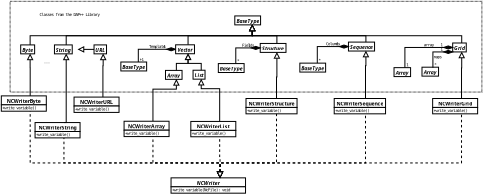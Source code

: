 <?xml version="1.0"?>
<diagram xmlns:dia="http://www.lysator.liu.se/~alla/dia/">
  <diagramdata>
    <attribute name="background">
      <color val="#ffffff"/>
    </attribute>
    <attribute name="paper">
      <composite type="paper">
        <attribute name="name">
          <string>#A4#</string>
        </attribute>
        <attribute name="tmargin">
          <real val="2.82"/>
        </attribute>
        <attribute name="bmargin">
          <real val="2.82"/>
        </attribute>
        <attribute name="lmargin">
          <real val="2.82"/>
        </attribute>
        <attribute name="rmargin">
          <real val="2.82"/>
        </attribute>
        <attribute name="is_portrait">
          <boolean val="false"/>
        </attribute>
        <attribute name="scaling">
          <real val="0.314"/>
        </attribute>
        <attribute name="fitto">
          <boolean val="true"/>
        </attribute>
        <attribute name="fitwidth">
          <int val="1"/>
        </attribute>
        <attribute name="fitheight">
          <int val="1"/>
        </attribute>
      </composite>
    </attribute>
    <attribute name="grid">
      <composite type="grid">
        <attribute name="width_x">
          <real val="1"/>
        </attribute>
        <attribute name="width_y">
          <real val="1"/>
        </attribute>
        <attribute name="visible_x">
          <int val="1"/>
        </attribute>
        <attribute name="visible_y">
          <int val="1"/>
        </attribute>
      </composite>
    </attribute>
    <attribute name="guides">
      <composite type="guides">
        <attribute name="hguides"/>
        <attribute name="vguides"/>
      </composite>
    </attribute>
  </diagramdata>
  <layer name="Background" visible="true">
    <object type="UML - Class" version="0" id="O0">
      <attribute name="obj_pos">
        <point val="15.3,4.6"/>
      </attribute>
      <attribute name="obj_bb">
        <rectangle val="15.25,4.55;20.816,6.05"/>
      </attribute>
      <attribute name="elem_corner">
        <point val="15.3,4.6"/>
      </attribute>
      <attribute name="elem_width">
        <real val="5.466"/>
      </attribute>
      <attribute name="elem_height">
        <real val="1.4"/>
      </attribute>
      <attribute name="name">
        <string>#BaseType#</string>
      </attribute>
      <attribute name="stereotype">
        <string/>
      </attribute>
      <attribute name="abstract">
        <boolean val="true"/>
      </attribute>
      <attribute name="suppress_attributes">
        <boolean val="false"/>
      </attribute>
      <attribute name="suppress_operations">
        <boolean val="false"/>
      </attribute>
      <attribute name="visible_attributes">
        <boolean val="false"/>
      </attribute>
      <attribute name="visible_operations">
        <boolean val="false"/>
      </attribute>
      <attribute name="attributes"/>
      <attribute name="operations"/>
      <attribute name="template">
        <boolean val="false"/>
      </attribute>
      <attribute name="templates"/>
    </object>
    <object type="UML - Class" version="0" id="O1">
      <attribute name="obj_pos">
        <point val="-18.231,9.139"/>
      </attribute>
      <attribute name="obj_bb">
        <rectangle val="-18.281,9.089;-15.229,10.589"/>
      </attribute>
      <attribute name="elem_corner">
        <point val="-18.231,9.139"/>
      </attribute>
      <attribute name="elem_width">
        <real val="2.951"/>
      </attribute>
      <attribute name="elem_height">
        <real val="1.4"/>
      </attribute>
      <attribute name="name">
        <string>#Byte#</string>
      </attribute>
      <attribute name="stereotype">
        <string/>
      </attribute>
      <attribute name="abstract">
        <boolean val="true"/>
      </attribute>
      <attribute name="suppress_attributes">
        <boolean val="false"/>
      </attribute>
      <attribute name="suppress_operations">
        <boolean val="false"/>
      </attribute>
      <attribute name="visible_attributes">
        <boolean val="false"/>
      </attribute>
      <attribute name="visible_operations">
        <boolean val="false"/>
      </attribute>
      <attribute name="attributes"/>
      <attribute name="operations"/>
      <attribute name="template">
        <boolean val="false"/>
      </attribute>
      <attribute name="templates"/>
    </object>
    <object type="UML - Class" version="0" id="O2">
      <attribute name="obj_pos">
        <point val="-12.944,9.139"/>
      </attribute>
      <attribute name="obj_bb">
        <rectangle val="-12.994,9.089;-9.216,10.589"/>
      </attribute>
      <attribute name="elem_corner">
        <point val="-12.944,9.139"/>
      </attribute>
      <attribute name="elem_width">
        <real val="3.679"/>
      </attribute>
      <attribute name="elem_height">
        <real val="1.4"/>
      </attribute>
      <attribute name="name">
        <string>#String#</string>
      </attribute>
      <attribute name="stereotype">
        <string/>
      </attribute>
      <attribute name="abstract">
        <boolean val="true"/>
      </attribute>
      <attribute name="suppress_attributes">
        <boolean val="false"/>
      </attribute>
      <attribute name="suppress_operations">
        <boolean val="false"/>
      </attribute>
      <attribute name="visible_attributes">
        <boolean val="false"/>
      </attribute>
      <attribute name="visible_operations">
        <boolean val="false"/>
      </attribute>
      <attribute name="attributes"/>
      <attribute name="operations"/>
      <attribute name="template">
        <boolean val="false"/>
      </attribute>
      <attribute name="templates"/>
    </object>
    <object type="UML - Class" version="0" id="O3">
      <attribute name="obj_pos">
        <point val="4.446,13.132"/>
      </attribute>
      <attribute name="obj_bb">
        <rectangle val="4.396,13.082;7.902,14.582"/>
      </attribute>
      <attribute name="elem_corner">
        <point val="4.446,13.132"/>
      </attribute>
      <attribute name="elem_width">
        <real val="3.406"/>
      </attribute>
      <attribute name="elem_height">
        <real val="1.4"/>
      </attribute>
      <attribute name="name">
        <string>#Array#</string>
      </attribute>
      <attribute name="stereotype">
        <string/>
      </attribute>
      <attribute name="abstract">
        <boolean val="true"/>
      </attribute>
      <attribute name="suppress_attributes">
        <boolean val="false"/>
      </attribute>
      <attribute name="suppress_operations">
        <boolean val="false"/>
      </attribute>
      <attribute name="visible_attributes">
        <boolean val="false"/>
      </attribute>
      <attribute name="visible_operations">
        <boolean val="false"/>
      </attribute>
      <attribute name="attributes"/>
      <attribute name="operations"/>
      <attribute name="template">
        <boolean val="false"/>
      </attribute>
      <attribute name="templates"/>
    </object>
    <object type="UML - Class" version="0" id="O4">
      <attribute name="obj_pos">
        <point val="-2.544,11.817"/>
      </attribute>
      <attribute name="obj_bb">
        <rectangle val="-2.594,11.767;2.972,13.267"/>
      </attribute>
      <attribute name="elem_corner">
        <point val="-2.544,11.817"/>
      </attribute>
      <attribute name="elem_width">
        <real val="5.466"/>
      </attribute>
      <attribute name="elem_height">
        <real val="1.4"/>
      </attribute>
      <attribute name="name">
        <string>#BaseType#</string>
      </attribute>
      <attribute name="stereotype">
        <string/>
      </attribute>
      <attribute name="abstract">
        <boolean val="true"/>
      </attribute>
      <attribute name="suppress_attributes">
        <boolean val="false"/>
      </attribute>
      <attribute name="suppress_operations">
        <boolean val="false"/>
      </attribute>
      <attribute name="visible_attributes">
        <boolean val="false"/>
      </attribute>
      <attribute name="visible_operations">
        <boolean val="false"/>
      </attribute>
      <attribute name="attributes"/>
      <attribute name="operations"/>
      <attribute name="template">
        <boolean val="false"/>
      </attribute>
      <attribute name="templates"/>
    </object>
    <object type="UML - Association" version="0" id="O5">
      <attribute name="obj_pos">
        <point val="6.035,9.822"/>
      </attribute>
      <attribute name="obj_bb">
        <rectangle val="-1.261,8.372;7.485,13.267"/>
      </attribute>
      <attribute name="orth_points">
        <point val="6.035,9.822"/>
        <point val="0.189,9.822"/>
        <point val="0.189,11.817"/>
      </attribute>
      <attribute name="orth_orient">
        <enum val="0"/>
        <enum val="1"/>
      </attribute>
      <attribute name="name">
        <string>#Template#</string>
      </attribute>
      <attribute name="direction">
        <enum val="0"/>
      </attribute>
      <attribute name="ends">
        <composite>
          <attribute name="role">
            <string/>
          </attribute>
          <attribute name="multiplicity">
            <string>#1#</string>
          </attribute>
          <attribute name="arrow">
            <boolean val="false"/>
          </attribute>
          <attribute name="aggregate">
            <enum val="2"/>
          </attribute>
        </composite>
        <composite>
          <attribute name="role">
            <string>#1#</string>
          </attribute>
          <attribute name="multiplicity">
            <string/>
          </attribute>
          <attribute name="arrow">
            <boolean val="false"/>
          </attribute>
          <attribute name="aggregate">
            <enum val="0"/>
          </attribute>
        </composite>
      </attribute>
      <connections>
        <connection handle="0" to="O25" connection="3"/>
        <connection handle="1" to="O4" connection="1"/>
      </connections>
    </object>
    <object type="UML - Class" version="0" id="O6">
      <attribute name="obj_pos">
        <point val="19.282,8.91"/>
      </attribute>
      <attribute name="obj_bb">
        <rectangle val="19.232,8.86;24.555,10.36"/>
      </attribute>
      <attribute name="elem_corner">
        <point val="19.282,8.91"/>
      </attribute>
      <attribute name="elem_width">
        <real val="5.224"/>
      </attribute>
      <attribute name="elem_height">
        <real val="1.4"/>
      </attribute>
      <attribute name="name">
        <string>#Structure#</string>
      </attribute>
      <attribute name="stereotype">
        <string/>
      </attribute>
      <attribute name="abstract">
        <boolean val="true"/>
      </attribute>
      <attribute name="suppress_attributes">
        <boolean val="false"/>
      </attribute>
      <attribute name="suppress_operations">
        <boolean val="false"/>
      </attribute>
      <attribute name="visible_attributes">
        <boolean val="false"/>
      </attribute>
      <attribute name="visible_operations">
        <boolean val="false"/>
      </attribute>
      <attribute name="attributes"/>
      <attribute name="operations"/>
      <attribute name="template">
        <boolean val="false"/>
      </attribute>
      <attribute name="templates"/>
    </object>
    <object type="UML - Class" version="0" id="O7">
      <attribute name="obj_pos">
        <point val="33.1,8.698"/>
      </attribute>
      <attribute name="obj_bb">
        <rectangle val="33.05,8.648;38.616,10.148"/>
      </attribute>
      <attribute name="elem_corner">
        <point val="33.1,8.698"/>
      </attribute>
      <attribute name="elem_width">
        <real val="5.466"/>
      </attribute>
      <attribute name="elem_height">
        <real val="1.4"/>
      </attribute>
      <attribute name="name">
        <string>#Sequence#</string>
      </attribute>
      <attribute name="stereotype">
        <string/>
      </attribute>
      <attribute name="abstract">
        <boolean val="true"/>
      </attribute>
      <attribute name="suppress_attributes">
        <boolean val="false"/>
      </attribute>
      <attribute name="suppress_operations">
        <boolean val="false"/>
      </attribute>
      <attribute name="visible_attributes">
        <boolean val="false"/>
      </attribute>
      <attribute name="visible_operations">
        <boolean val="false"/>
      </attribute>
      <attribute name="attributes"/>
      <attribute name="operations"/>
      <attribute name="template">
        <boolean val="false"/>
      </attribute>
      <attribute name="templates"/>
    </object>
    <object type="UML - Class" version="0" id="O8">
      <attribute name="obj_pos">
        <point val="49.423,8.839"/>
      </attribute>
      <attribute name="obj_bb">
        <rectangle val="49.373,8.789;52.303,10.289"/>
      </attribute>
      <attribute name="elem_corner">
        <point val="49.423,8.839"/>
      </attribute>
      <attribute name="elem_width">
        <real val="2.83"/>
      </attribute>
      <attribute name="elem_height">
        <real val="1.4"/>
      </attribute>
      <attribute name="name">
        <string>#Grid#</string>
      </attribute>
      <attribute name="stereotype">
        <string/>
      </attribute>
      <attribute name="abstract">
        <boolean val="true"/>
      </attribute>
      <attribute name="suppress_attributes">
        <boolean val="false"/>
      </attribute>
      <attribute name="suppress_operations">
        <boolean val="false"/>
      </attribute>
      <attribute name="visible_attributes">
        <boolean val="false"/>
      </attribute>
      <attribute name="visible_operations">
        <boolean val="false"/>
      </attribute>
      <attribute name="attributes"/>
      <attribute name="operations"/>
      <attribute name="template">
        <boolean val="false"/>
      </attribute>
      <attribute name="templates"/>
    </object>
    <object type="UML - Class" version="0" id="O9">
      <attribute name="obj_pos">
        <point val="12.721,12.062"/>
      </attribute>
      <attribute name="obj_bb">
        <rectangle val="12.671,12.012;18.237,13.512"/>
      </attribute>
      <attribute name="elem_corner">
        <point val="12.721,12.062"/>
      </attribute>
      <attribute name="elem_width">
        <real val="5.466"/>
      </attribute>
      <attribute name="elem_height">
        <real val="1.4"/>
      </attribute>
      <attribute name="name">
        <string>#BaseType#</string>
      </attribute>
      <attribute name="stereotype">
        <string/>
      </attribute>
      <attribute name="abstract">
        <boolean val="true"/>
      </attribute>
      <attribute name="suppress_attributes">
        <boolean val="false"/>
      </attribute>
      <attribute name="suppress_operations">
        <boolean val="false"/>
      </attribute>
      <attribute name="visible_attributes">
        <boolean val="false"/>
      </attribute>
      <attribute name="visible_operations">
        <boolean val="false"/>
      </attribute>
      <attribute name="attributes"/>
      <attribute name="operations"/>
      <attribute name="template">
        <boolean val="false"/>
      </attribute>
      <attribute name="templates"/>
    </object>
    <object type="UML - Class" version="0" id="O10">
      <attribute name="obj_pos">
        <point val="25.487,11.992"/>
      </attribute>
      <attribute name="obj_bb">
        <rectangle val="25.437,11.942;31.003,13.442"/>
      </attribute>
      <attribute name="elem_corner">
        <point val="25.487,11.992"/>
      </attribute>
      <attribute name="elem_width">
        <real val="5.466"/>
      </attribute>
      <attribute name="elem_height">
        <real val="1.4"/>
      </attribute>
      <attribute name="name">
        <string>#BaseType#</string>
      </attribute>
      <attribute name="stereotype">
        <string/>
      </attribute>
      <attribute name="abstract">
        <boolean val="true"/>
      </attribute>
      <attribute name="suppress_attributes">
        <boolean val="false"/>
      </attribute>
      <attribute name="suppress_operations">
        <boolean val="false"/>
      </attribute>
      <attribute name="visible_attributes">
        <boolean val="false"/>
      </attribute>
      <attribute name="visible_operations">
        <boolean val="false"/>
      </attribute>
      <attribute name="attributes"/>
      <attribute name="operations"/>
      <attribute name="template">
        <boolean val="false"/>
      </attribute>
      <attribute name="templates"/>
    </object>
    <object type="UML - Class" version="0" id="O11">
      <attribute name="obj_pos">
        <point val="40.237,12.699"/>
      </attribute>
      <attribute name="obj_bb">
        <rectangle val="40.187,12.649;43.693,14.149"/>
      </attribute>
      <attribute name="elem_corner">
        <point val="40.237,12.699"/>
      </attribute>
      <attribute name="elem_width">
        <real val="3.406"/>
      </attribute>
      <attribute name="elem_height">
        <real val="1.4"/>
      </attribute>
      <attribute name="name">
        <string>#Array#</string>
      </attribute>
      <attribute name="stereotype">
        <string/>
      </attribute>
      <attribute name="abstract">
        <boolean val="true"/>
      </attribute>
      <attribute name="suppress_attributes">
        <boolean val="false"/>
      </attribute>
      <attribute name="suppress_operations">
        <boolean val="false"/>
      </attribute>
      <attribute name="visible_attributes">
        <boolean val="false"/>
      </attribute>
      <attribute name="visible_operations">
        <boolean val="false"/>
      </attribute>
      <attribute name="attributes"/>
      <attribute name="operations"/>
      <attribute name="template">
        <boolean val="false"/>
      </attribute>
      <attribute name="templates"/>
    </object>
    <object type="UML - Association" version="0" id="O12">
      <attribute name="obj_pos">
        <point val="19.282,9.61"/>
      </attribute>
      <attribute name="obj_bb">
        <rectangle val="14.004,8.16;20.732,13.512"/>
      </attribute>
      <attribute name="orth_points">
        <point val="19.282,9.61"/>
        <point val="15.454,9.61"/>
        <point val="15.454,12.062"/>
      </attribute>
      <attribute name="orth_orient">
        <enum val="0"/>
        <enum val="1"/>
      </attribute>
      <attribute name="name">
        <string>#Fields#</string>
      </attribute>
      <attribute name="direction">
        <enum val="0"/>
      </attribute>
      <attribute name="ends">
        <composite>
          <attribute name="role">
            <string/>
          </attribute>
          <attribute name="multiplicity">
            <string>#1#</string>
          </attribute>
          <attribute name="arrow">
            <boolean val="false"/>
          </attribute>
          <attribute name="aggregate">
            <enum val="2"/>
          </attribute>
        </composite>
        <composite>
          <attribute name="role">
            <string/>
          </attribute>
          <attribute name="multiplicity">
            <string>#*#</string>
          </attribute>
          <attribute name="arrow">
            <boolean val="false"/>
          </attribute>
          <attribute name="aggregate">
            <enum val="0"/>
          </attribute>
        </composite>
      </attribute>
      <connections>
        <connection handle="0" to="O6" connection="3"/>
        <connection handle="1" to="O9" connection="1"/>
      </connections>
    </object>
    <object type="UML - Association" version="0" id="O13">
      <attribute name="obj_pos">
        <point val="33.1,9.398"/>
      </attribute>
      <attribute name="obj_bb">
        <rectangle val="26.77,7.948;34.55,13.442"/>
      </attribute>
      <attribute name="orth_points">
        <point val="33.1,9.398"/>
        <point val="28.22,9.398"/>
        <point val="28.22,11.992"/>
      </attribute>
      <attribute name="orth_orient">
        <enum val="0"/>
        <enum val="1"/>
      </attribute>
      <attribute name="name">
        <string>#Columns#</string>
      </attribute>
      <attribute name="direction">
        <enum val="0"/>
      </attribute>
      <attribute name="ends">
        <composite>
          <attribute name="role">
            <string/>
          </attribute>
          <attribute name="multiplicity">
            <string>#1#</string>
          </attribute>
          <attribute name="arrow">
            <boolean val="false"/>
          </attribute>
          <attribute name="aggregate">
            <enum val="2"/>
          </attribute>
        </composite>
        <composite>
          <attribute name="role">
            <string/>
          </attribute>
          <attribute name="multiplicity">
            <string>#*#</string>
          </attribute>
          <attribute name="arrow">
            <boolean val="false"/>
          </attribute>
          <attribute name="aggregate">
            <enum val="0"/>
          </attribute>
        </composite>
      </attribute>
      <connections>
        <connection handle="0" to="O7" connection="3"/>
        <connection handle="1" to="O10" connection="1"/>
      </connections>
    </object>
    <object type="UML - Association" version="0" id="O14">
      <attribute name="obj_pos">
        <point val="49.423,9.539"/>
      </attribute>
      <attribute name="obj_bb">
        <rectangle val="40.49,8.089;50.873,14.149"/>
      </attribute>
      <attribute name="orth_points">
        <point val="49.423,9.539"/>
        <point val="41.94,9.539"/>
        <point val="41.94,12.699"/>
      </attribute>
      <attribute name="orth_orient">
        <enum val="0"/>
        <enum val="1"/>
      </attribute>
      <attribute name="name">
        <string>#array#</string>
      </attribute>
      <attribute name="direction">
        <enum val="0"/>
      </attribute>
      <attribute name="ends">
        <composite>
          <attribute name="role">
            <string/>
          </attribute>
          <attribute name="multiplicity">
            <string>#1#</string>
          </attribute>
          <attribute name="arrow">
            <boolean val="false"/>
          </attribute>
          <attribute name="aggregate">
            <enum val="2"/>
          </attribute>
        </composite>
        <composite>
          <attribute name="role">
            <string/>
          </attribute>
          <attribute name="multiplicity">
            <string>#1#</string>
          </attribute>
          <attribute name="arrow">
            <boolean val="false"/>
          </attribute>
          <attribute name="aggregate">
            <enum val="0"/>
          </attribute>
        </composite>
      </attribute>
      <connections>
        <connection handle="0" to="O8" connection="3"/>
        <connection handle="1" to="O11" connection="1"/>
      </connections>
    </object>
    <object type="UML - Class" version="0" id="O15">
      <attribute name="obj_pos">
        <point val="44.617,12.628"/>
      </attribute>
      <attribute name="obj_bb">
        <rectangle val="44.566,12.578;48.072,14.078"/>
      </attribute>
      <attribute name="elem_corner">
        <point val="44.617,12.628"/>
      </attribute>
      <attribute name="elem_width">
        <real val="3.406"/>
      </attribute>
      <attribute name="elem_height">
        <real val="1.4"/>
      </attribute>
      <attribute name="name">
        <string>#Array#</string>
      </attribute>
      <attribute name="stereotype">
        <string/>
      </attribute>
      <attribute name="abstract">
        <boolean val="true"/>
      </attribute>
      <attribute name="suppress_attributes">
        <boolean val="false"/>
      </attribute>
      <attribute name="suppress_operations">
        <boolean val="false"/>
      </attribute>
      <attribute name="visible_attributes">
        <boolean val="false"/>
      </attribute>
      <attribute name="visible_operations">
        <boolean val="false"/>
      </attribute>
      <attribute name="attributes"/>
      <attribute name="operations"/>
      <attribute name="template">
        <boolean val="false"/>
      </attribute>
      <attribute name="templates"/>
    </object>
    <object type="UML - Association" version="0" id="O16">
      <attribute name="obj_pos">
        <point val="49.423,10.239"/>
      </attribute>
      <attribute name="obj_bb">
        <rectangle val="44.869,8.789;50.873,14.078"/>
      </attribute>
      <attribute name="orth_points">
        <point val="49.423,10.239"/>
        <point val="46.326,10.239"/>
        <point val="46.326,12.628"/>
        <point val="46.319,12.628"/>
      </attribute>
      <attribute name="orth_orient">
        <enum val="0"/>
        <enum val="1"/>
        <enum val="0"/>
      </attribute>
      <attribute name="name">
        <string>#maps#</string>
      </attribute>
      <attribute name="direction">
        <enum val="0"/>
      </attribute>
      <attribute name="ends">
        <composite>
          <attribute name="role">
            <string/>
          </attribute>
          <attribute name="multiplicity">
            <string>#1#</string>
          </attribute>
          <attribute name="arrow">
            <boolean val="false"/>
          </attribute>
          <attribute name="aggregate">
            <enum val="2"/>
          </attribute>
        </composite>
        <composite>
          <attribute name="role">
            <string/>
          </attribute>
          <attribute name="multiplicity">
            <string>#*#</string>
          </attribute>
          <attribute name="arrow">
            <boolean val="false"/>
          </attribute>
          <attribute name="aggregate">
            <enum val="0"/>
          </attribute>
        </composite>
      </attribute>
      <connections>
        <connection handle="0" to="O8" connection="5"/>
        <connection handle="1" to="O15" connection="1"/>
      </connections>
    </object>
    <object type="UML - Class" version="0" id="O17">
      <attribute name="obj_pos">
        <point val="-6.745,9.139"/>
      </attribute>
      <attribute name="obj_bb">
        <rectangle val="-6.795,9.089;-3.835,10.589"/>
      </attribute>
      <attribute name="elem_corner">
        <point val="-6.745,9.139"/>
      </attribute>
      <attribute name="elem_width">
        <real val="2.86"/>
      </attribute>
      <attribute name="elem_height">
        <real val="1.4"/>
      </attribute>
      <attribute name="name">
        <string>#URL#</string>
      </attribute>
      <attribute name="stereotype">
        <string/>
      </attribute>
      <attribute name="abstract">
        <boolean val="true"/>
      </attribute>
      <attribute name="suppress_attributes">
        <boolean val="false"/>
      </attribute>
      <attribute name="suppress_operations">
        <boolean val="false"/>
      </attribute>
      <attribute name="visible_attributes">
        <boolean val="false"/>
      </attribute>
      <attribute name="visible_operations">
        <boolean val="false"/>
      </attribute>
      <attribute name="attributes"/>
      <attribute name="operations"/>
      <attribute name="template">
        <boolean val="false"/>
      </attribute>
      <attribute name="templates"/>
    </object>
    <object type="UML - Generalization" version="0" id="O18">
      <attribute name="obj_pos">
        <point val="-9.266,9.839"/>
      </attribute>
      <attribute name="obj_bb">
        <rectangle val="-10.116,8.989;-5.895,10.689"/>
      </attribute>
      <attribute name="orth_points">
        <point val="-9.266,9.839"/>
        <point val="-6.745,9.839"/>
        <point val="-6.745,9.839"/>
      </attribute>
      <attribute name="orth_orient">
        <enum val="0"/>
        <enum val="1"/>
      </attribute>
      <attribute name="name">
        <string/>
      </attribute>
      <attribute name="stereotype">
        <string/>
      </attribute>
      <connections>
        <connection handle="0" to="O2" connection="4"/>
        <connection handle="1" to="O17" connection="3"/>
      </connections>
    </object>
    <object type="UML - Generalization" version="0" id="O19">
      <attribute name="obj_pos">
        <point val="18.033,6"/>
      </attribute>
      <attribute name="obj_bb">
        <rectangle val="-17.605,5.15;18.883,9.989"/>
      </attribute>
      <attribute name="orth_points">
        <point val="18.033,6"/>
        <point val="18.033,7.7"/>
        <point val="-16.755,7.7"/>
        <point val="-16.755,9.139"/>
      </attribute>
      <attribute name="orth_orient">
        <enum val="1"/>
        <enum val="0"/>
        <enum val="1"/>
      </attribute>
      <attribute name="name">
        <string/>
      </attribute>
      <attribute name="stereotype">
        <string/>
      </attribute>
      <connections>
        <connection handle="0" to="O0" connection="6"/>
        <connection handle="1" to="O1" connection="1"/>
      </connections>
    </object>
    <object type="UML - Generalization" version="0" id="O20">
      <attribute name="obj_pos">
        <point val="18.033,6"/>
      </attribute>
      <attribute name="obj_bb">
        <rectangle val="-11.955,5.15;18.883,9.989"/>
      </attribute>
      <attribute name="orth_points">
        <point val="18.033,6"/>
        <point val="18.033,7.7"/>
        <point val="-11.105,7.7"/>
        <point val="-11.105,9.139"/>
      </attribute>
      <attribute name="orth_orient">
        <enum val="1"/>
        <enum val="0"/>
        <enum val="1"/>
      </attribute>
      <attribute name="name">
        <string/>
      </attribute>
      <attribute name="stereotype">
        <string/>
      </attribute>
      <connections>
        <connection handle="0" to="O0" connection="6"/>
        <connection handle="1" to="O2" connection="1"/>
      </connections>
    </object>
    <object type="UML - Generalization" version="0" id="O21">
      <attribute name="obj_pos">
        <point val="18.033,6"/>
      </attribute>
      <attribute name="obj_bb">
        <rectangle val="7.13,5.15;18.883,9.972"/>
      </attribute>
      <attribute name="orth_points">
        <point val="18.033,6"/>
        <point val="18.033,7.7"/>
        <point val="7.98,7.7"/>
        <point val="7.98,9.122"/>
      </attribute>
      <attribute name="orth_orient">
        <enum val="1"/>
        <enum val="0"/>
        <enum val="1"/>
      </attribute>
      <attribute name="name">
        <string/>
      </attribute>
      <attribute name="stereotype">
        <string/>
      </attribute>
      <connections>
        <connection handle="0" to="O0" connection="6"/>
        <connection handle="1" to="O25" connection="1"/>
      </connections>
    </object>
    <object type="UML - Generalization" version="0" id="O22">
      <attribute name="obj_pos">
        <point val="18.033,6"/>
      </attribute>
      <attribute name="obj_bb">
        <rectangle val="17.183,5.15;22.743,9.76"/>
      </attribute>
      <attribute name="orth_points">
        <point val="18.033,6"/>
        <point val="18.033,7.7"/>
        <point val="21.893,7.7"/>
        <point val="21.893,8.91"/>
      </attribute>
      <attribute name="orth_orient">
        <enum val="1"/>
        <enum val="0"/>
        <enum val="1"/>
      </attribute>
      <attribute name="name">
        <string/>
      </attribute>
      <attribute name="stereotype">
        <string/>
      </attribute>
      <connections>
        <connection handle="0" to="O0" connection="6"/>
        <connection handle="1" to="O6" connection="1"/>
      </connections>
    </object>
    <object type="UML - Generalization" version="0" id="O23">
      <attribute name="obj_pos">
        <point val="18.033,6"/>
      </attribute>
      <attribute name="obj_bb">
        <rectangle val="17.183,5.15;36.683,9.548"/>
      </attribute>
      <attribute name="orth_points">
        <point val="18.033,6"/>
        <point val="18.033,7.7"/>
        <point val="35.833,7.7"/>
        <point val="35.833,8.698"/>
      </attribute>
      <attribute name="orth_orient">
        <enum val="1"/>
        <enum val="0"/>
        <enum val="1"/>
      </attribute>
      <attribute name="name">
        <string/>
      </attribute>
      <attribute name="stereotype">
        <string/>
      </attribute>
      <connections>
        <connection handle="0" to="O0" connection="6"/>
        <connection handle="1" to="O7" connection="1"/>
      </connections>
    </object>
    <object type="UML - Generalization" version="0" id="O24">
      <attribute name="obj_pos">
        <point val="18.033,6"/>
      </attribute>
      <attribute name="obj_bb">
        <rectangle val="17.183,5.15;51.688,9.689"/>
      </attribute>
      <attribute name="orth_points">
        <point val="18.033,6"/>
        <point val="18.033,7.7"/>
        <point val="50.838,7.7"/>
        <point val="50.838,8.839"/>
      </attribute>
      <attribute name="orth_orient">
        <enum val="1"/>
        <enum val="0"/>
        <enum val="1"/>
      </attribute>
      <attribute name="name">
        <string/>
      </attribute>
      <attribute name="stereotype">
        <string/>
      </attribute>
      <connections>
        <connection handle="0" to="O0" connection="6"/>
        <connection handle="1" to="O8" connection="1"/>
      </connections>
    </object>
    <object type="UML - Class" version="0" id="O25">
      <attribute name="obj_pos">
        <point val="6.035,9.122"/>
      </attribute>
      <attribute name="obj_bb">
        <rectangle val="5.985,9.072;9.976,10.572"/>
      </attribute>
      <attribute name="elem_corner">
        <point val="6.035,9.122"/>
      </attribute>
      <attribute name="elem_width">
        <real val="3.891"/>
      </attribute>
      <attribute name="elem_height">
        <real val="1.4"/>
      </attribute>
      <attribute name="name">
        <string>#Vector#</string>
      </attribute>
      <attribute name="stereotype">
        <string/>
      </attribute>
      <attribute name="abstract">
        <boolean val="true"/>
      </attribute>
      <attribute name="suppress_attributes">
        <boolean val="false"/>
      </attribute>
      <attribute name="suppress_operations">
        <boolean val="false"/>
      </attribute>
      <attribute name="visible_attributes">
        <boolean val="false"/>
      </attribute>
      <attribute name="visible_operations">
        <boolean val="false"/>
      </attribute>
      <attribute name="attributes"/>
      <attribute name="operations"/>
      <attribute name="template">
        <boolean val="false"/>
      </attribute>
      <attribute name="templates"/>
    </object>
    <object type="UML - Generalization" version="0" id="O26">
      <attribute name="obj_pos">
        <point val="7.98,10.522"/>
      </attribute>
      <attribute name="obj_bb">
        <rectangle val="5.299,9.672;8.83,13.982"/>
      </attribute>
      <attribute name="orth_points">
        <point val="7.98,10.522"/>
        <point val="7.98,12.034"/>
        <point val="6.149,12.034"/>
        <point val="6.149,13.132"/>
      </attribute>
      <attribute name="orth_orient">
        <enum val="1"/>
        <enum val="0"/>
        <enum val="1"/>
      </attribute>
      <attribute name="name">
        <string/>
      </attribute>
      <attribute name="stereotype">
        <string/>
      </attribute>
      <connections>
        <connection handle="0" to="O25" connection="6"/>
        <connection handle="1" to="O3" connection="1"/>
      </connections>
    </object>
    <object type="UML - Class" version="0" id="O27">
      <attribute name="obj_pos">
        <point val="-21.265,17.121"/>
      </attribute>
      <attribute name="obj_bb">
        <rectangle val="-21.316,17.071;-12.174,19.571"/>
      </attribute>
      <attribute name="elem_corner">
        <point val="-21.265,17.121"/>
      </attribute>
      <attribute name="elem_width">
        <real val="9.042"/>
      </attribute>
      <attribute name="elem_height">
        <real val="2.4"/>
      </attribute>
      <attribute name="name">
        <string>#NCWriterByte#</string>
      </attribute>
      <attribute name="stereotype">
        <string/>
      </attribute>
      <attribute name="abstract">
        <boolean val="false"/>
      </attribute>
      <attribute name="suppress_attributes">
        <boolean val="false"/>
      </attribute>
      <attribute name="suppress_operations">
        <boolean val="false"/>
      </attribute>
      <attribute name="visible_attributes">
        <boolean val="false"/>
      </attribute>
      <attribute name="visible_operations">
        <boolean val="true"/>
      </attribute>
      <attribute name="attributes"/>
      <attribute name="operations">
        <composite type="umloperation">
          <attribute name="name">
            <string>#write_variable#</string>
          </attribute>
          <attribute name="type">
            <string/>
          </attribute>
          <attribute name="visibility">
            <enum val="0"/>
          </attribute>
          <attribute name="abstract">
            <boolean val="false"/>
          </attribute>
          <attribute name="class_scope">
            <boolean val="false"/>
          </attribute>
          <attribute name="parameters"/>
        </composite>
      </attribute>
      <attribute name="template">
        <boolean val="false"/>
      </attribute>
      <attribute name="templates"/>
    </object>
    <object type="UML - Generalization" version="0" id="O28">
      <attribute name="obj_pos">
        <point val="-16.755,10.539"/>
      </attribute>
      <attribute name="obj_bb">
        <rectangle val="-17.605,9.689;-15.895,17.971"/>
      </attribute>
      <attribute name="orth_points">
        <point val="-16.755,10.539"/>
        <point val="-16.755,12.698"/>
        <point val="-16.745,12.698"/>
        <point val="-16.745,17.121"/>
      </attribute>
      <attribute name="orth_orient">
        <enum val="1"/>
        <enum val="0"/>
        <enum val="1"/>
      </attribute>
      <attribute name="name">
        <string/>
      </attribute>
      <attribute name="stereotype">
        <string/>
      </attribute>
      <connections>
        <connection handle="0" to="O1" connection="6"/>
        <connection handle="1" to="O27" connection="1"/>
      </connections>
    </object>
    <object type="UML - Class" version="0" id="O29">
      <attribute name="obj_pos">
        <point val="-15.979,21.299"/>
      </attribute>
      <attribute name="obj_bb">
        <rectangle val="-16.029,21.249;-6.887,23.749"/>
      </attribute>
      <attribute name="elem_corner">
        <point val="-15.979,21.299"/>
      </attribute>
      <attribute name="elem_width">
        <real val="9.042"/>
      </attribute>
      <attribute name="elem_height">
        <real val="2.4"/>
      </attribute>
      <attribute name="name">
        <string>#NCWriterString#</string>
      </attribute>
      <attribute name="stereotype">
        <string/>
      </attribute>
      <attribute name="abstract">
        <boolean val="false"/>
      </attribute>
      <attribute name="suppress_attributes">
        <boolean val="false"/>
      </attribute>
      <attribute name="suppress_operations">
        <boolean val="false"/>
      </attribute>
      <attribute name="visible_attributes">
        <boolean val="false"/>
      </attribute>
      <attribute name="visible_operations">
        <boolean val="true"/>
      </attribute>
      <attribute name="attributes"/>
      <attribute name="operations">
        <composite type="umloperation">
          <attribute name="name">
            <string>#write_variable#</string>
          </attribute>
          <attribute name="type">
            <string/>
          </attribute>
          <attribute name="visibility">
            <enum val="0"/>
          </attribute>
          <attribute name="abstract">
            <boolean val="false"/>
          </attribute>
          <attribute name="class_scope">
            <boolean val="false"/>
          </attribute>
          <attribute name="parameters"/>
        </composite>
      </attribute>
      <attribute name="template">
        <boolean val="false"/>
      </attribute>
      <attribute name="templates"/>
    </object>
    <object type="UML - Generalization" version="0" id="O30">
      <attribute name="obj_pos">
        <point val="-11.105,10.539"/>
      </attribute>
      <attribute name="obj_bb">
        <rectangle val="-12.308,9.689;-10.255,22.149"/>
      </attribute>
      <attribute name="orth_points">
        <point val="-11.105,10.539"/>
        <point val="-11.105,21.299"/>
        <point val="-11.458,21.299"/>
      </attribute>
      <attribute name="orth_orient">
        <enum val="1"/>
        <enum val="0"/>
      </attribute>
      <attribute name="name">
        <string/>
      </attribute>
      <attribute name="stereotype">
        <string/>
      </attribute>
      <connections>
        <connection handle="0" to="O2" connection="6"/>
        <connection handle="1" to="O29" connection="1"/>
      </connections>
    </object>
    <object type="UML - Class" version="0" id="O31">
      <attribute name="obj_pos">
        <point val="-9.875,17.31"/>
      </attribute>
      <attribute name="obj_bb">
        <rectangle val="-9.925,17.26;-0.784,19.76"/>
      </attribute>
      <attribute name="elem_corner">
        <point val="-9.875,17.31"/>
      </attribute>
      <attribute name="elem_width">
        <real val="9.042"/>
      </attribute>
      <attribute name="elem_height">
        <real val="2.4"/>
      </attribute>
      <attribute name="name">
        <string>#NCWriterURL#</string>
      </attribute>
      <attribute name="stereotype">
        <string/>
      </attribute>
      <attribute name="abstract">
        <boolean val="false"/>
      </attribute>
      <attribute name="suppress_attributes">
        <boolean val="false"/>
      </attribute>
      <attribute name="suppress_operations">
        <boolean val="false"/>
      </attribute>
      <attribute name="visible_attributes">
        <boolean val="false"/>
      </attribute>
      <attribute name="visible_operations">
        <boolean val="true"/>
      </attribute>
      <attribute name="attributes"/>
      <attribute name="operations">
        <composite type="umloperation">
          <attribute name="name">
            <string>#write_variable#</string>
          </attribute>
          <attribute name="type">
            <string/>
          </attribute>
          <attribute name="visibility">
            <enum val="0"/>
          </attribute>
          <attribute name="abstract">
            <boolean val="false"/>
          </attribute>
          <attribute name="class_scope">
            <boolean val="false"/>
          </attribute>
          <attribute name="parameters"/>
        </composite>
      </attribute>
      <attribute name="template">
        <boolean val="false"/>
      </attribute>
      <attribute name="templates"/>
    </object>
    <object type="UML - Generalization" version="0" id="O32">
      <attribute name="obj_pos">
        <point val="-5.315,10.539"/>
      </attribute>
      <attribute name="obj_bb">
        <rectangle val="-6.205,9.689;-4.465,18.16"/>
      </attribute>
      <attribute name="orth_points">
        <point val="-5.315,10.539"/>
        <point val="-5.315,12.399"/>
        <point val="-5.355,12.399"/>
        <point val="-5.355,17.31"/>
      </attribute>
      <attribute name="orth_orient">
        <enum val="1"/>
        <enum val="0"/>
        <enum val="1"/>
      </attribute>
      <attribute name="name">
        <string/>
      </attribute>
      <attribute name="stereotype">
        <string/>
      </attribute>
      <connections>
        <connection handle="0" to="O17" connection="6"/>
        <connection handle="1" to="O31" connection="1"/>
      </connections>
    </object>
    <object type="UML - Generalization" version="0" id="O33">
      <attribute name="obj_pos">
        <point val="6.149,14.532"/>
      </attribute>
      <attribute name="obj_bb">
        <rectangle val="1.631,13.682;6.999,21.944"/>
      </attribute>
      <attribute name="orth_points">
        <point val="6.149,14.532"/>
        <point val="6.149,16.066"/>
        <point val="2.481,16.066"/>
        <point val="2.481,21.094"/>
      </attribute>
      <attribute name="orth_orient">
        <enum val="1"/>
        <enum val="0"/>
        <enum val="1"/>
      </attribute>
      <attribute name="name">
        <string/>
      </attribute>
      <attribute name="stereotype">
        <string/>
      </attribute>
      <connections>
        <connection handle="0" to="O3" connection="6"/>
        <connection handle="1" to="O34" connection="1"/>
      </connections>
    </object>
    <object type="UML - Class" version="0" id="O34">
      <attribute name="obj_pos">
        <point val="-2.04,21.094"/>
      </attribute>
      <attribute name="obj_bb">
        <rectangle val="-2.09,21.044;7.051,23.544"/>
      </attribute>
      <attribute name="elem_corner">
        <point val="-2.04,21.094"/>
      </attribute>
      <attribute name="elem_width">
        <real val="9.042"/>
      </attribute>
      <attribute name="elem_height">
        <real val="2.4"/>
      </attribute>
      <attribute name="name">
        <string>#NCWriterArray#</string>
      </attribute>
      <attribute name="stereotype">
        <string/>
      </attribute>
      <attribute name="abstract">
        <boolean val="false"/>
      </attribute>
      <attribute name="suppress_attributes">
        <boolean val="false"/>
      </attribute>
      <attribute name="suppress_operations">
        <boolean val="false"/>
      </attribute>
      <attribute name="visible_attributes">
        <boolean val="false"/>
      </attribute>
      <attribute name="visible_operations">
        <boolean val="true"/>
      </attribute>
      <attribute name="attributes"/>
      <attribute name="operations">
        <composite type="umloperation">
          <attribute name="name">
            <string>#write_variable#</string>
          </attribute>
          <attribute name="type">
            <string/>
          </attribute>
          <attribute name="visibility">
            <enum val="0"/>
          </attribute>
          <attribute name="abstract">
            <boolean val="false"/>
          </attribute>
          <attribute name="class_scope">
            <boolean val="false"/>
          </attribute>
          <attribute name="parameters"/>
        </composite>
      </attribute>
      <attribute name="template">
        <boolean val="false"/>
      </attribute>
      <attribute name="templates"/>
    </object>
    <object type="UML - Class" version="0" id="O35">
      <attribute name="obj_pos">
        <point val="17.055,17.532"/>
      </attribute>
      <attribute name="obj_bb">
        <rectangle val="17.005,17.482;26.661,19.982"/>
      </attribute>
      <attribute name="elem_corner">
        <point val="17.055,17.532"/>
      </attribute>
      <attribute name="elem_width">
        <real val="9.557"/>
      </attribute>
      <attribute name="elem_height">
        <real val="2.4"/>
      </attribute>
      <attribute name="name">
        <string>#NCWriterStructure#</string>
      </attribute>
      <attribute name="stereotype">
        <string/>
      </attribute>
      <attribute name="abstract">
        <boolean val="false"/>
      </attribute>
      <attribute name="suppress_attributes">
        <boolean val="false"/>
      </attribute>
      <attribute name="suppress_operations">
        <boolean val="false"/>
      </attribute>
      <attribute name="visible_attributes">
        <boolean val="false"/>
      </attribute>
      <attribute name="visible_operations">
        <boolean val="true"/>
      </attribute>
      <attribute name="attributes"/>
      <attribute name="operations">
        <composite type="umloperation">
          <attribute name="name">
            <string>#write_variable#</string>
          </attribute>
          <attribute name="type">
            <string/>
          </attribute>
          <attribute name="visibility">
            <enum val="0"/>
          </attribute>
          <attribute name="abstract">
            <boolean val="false"/>
          </attribute>
          <attribute name="class_scope">
            <boolean val="false"/>
          </attribute>
          <attribute name="parameters"/>
        </composite>
      </attribute>
      <attribute name="template">
        <boolean val="false"/>
      </attribute>
      <attribute name="templates"/>
    </object>
    <object type="UML - Class" version="0" id="O36">
      <attribute name="obj_pos">
        <point val="46.286,17.532"/>
      </attribute>
      <attribute name="obj_bb">
        <rectangle val="46.236,17.482;55.378,19.982"/>
      </attribute>
      <attribute name="elem_corner">
        <point val="46.286,17.532"/>
      </attribute>
      <attribute name="elem_width">
        <real val="9.042"/>
      </attribute>
      <attribute name="elem_height">
        <real val="2.4"/>
      </attribute>
      <attribute name="name">
        <string>#NCWriterGrid#</string>
      </attribute>
      <attribute name="stereotype">
        <string/>
      </attribute>
      <attribute name="abstract">
        <boolean val="false"/>
      </attribute>
      <attribute name="suppress_attributes">
        <boolean val="false"/>
      </attribute>
      <attribute name="suppress_operations">
        <boolean val="false"/>
      </attribute>
      <attribute name="visible_attributes">
        <boolean val="false"/>
      </attribute>
      <attribute name="visible_operations">
        <boolean val="true"/>
      </attribute>
      <attribute name="attributes"/>
      <attribute name="operations">
        <composite type="umloperation">
          <attribute name="name">
            <string>#write_variable#</string>
          </attribute>
          <attribute name="type">
            <string/>
          </attribute>
          <attribute name="visibility">
            <enum val="0"/>
          </attribute>
          <attribute name="abstract">
            <boolean val="false"/>
          </attribute>
          <attribute name="class_scope">
            <boolean val="false"/>
          </attribute>
          <attribute name="parameters"/>
        </composite>
      </attribute>
      <attribute name="template">
        <boolean val="false"/>
      </attribute>
      <attribute name="templates"/>
    </object>
    <object type="UML - Class" version="0" id="O37">
      <attribute name="obj_pos">
        <point val="30.869,17.532"/>
      </attribute>
      <attribute name="obj_bb">
        <rectangle val="30.819,17.482;40.718,19.982"/>
      </attribute>
      <attribute name="elem_corner">
        <point val="30.869,17.532"/>
      </attribute>
      <attribute name="elem_width">
        <real val="9.799"/>
      </attribute>
      <attribute name="elem_height">
        <real val="2.4"/>
      </attribute>
      <attribute name="name">
        <string>#NCWriterSequence#</string>
      </attribute>
      <attribute name="stereotype">
        <string/>
      </attribute>
      <attribute name="abstract">
        <boolean val="false"/>
      </attribute>
      <attribute name="suppress_attributes">
        <boolean val="false"/>
      </attribute>
      <attribute name="suppress_operations">
        <boolean val="false"/>
      </attribute>
      <attribute name="visible_attributes">
        <boolean val="false"/>
      </attribute>
      <attribute name="visible_operations">
        <boolean val="true"/>
      </attribute>
      <attribute name="attributes"/>
      <attribute name="operations">
        <composite type="umloperation">
          <attribute name="name">
            <string>#write_variable#</string>
          </attribute>
          <attribute name="type">
            <string/>
          </attribute>
          <attribute name="visibility">
            <enum val="0"/>
          </attribute>
          <attribute name="abstract">
            <boolean val="false"/>
          </attribute>
          <attribute name="class_scope">
            <boolean val="false"/>
          </attribute>
          <attribute name="parameters"/>
        </composite>
      </attribute>
      <attribute name="template">
        <boolean val="false"/>
      </attribute>
      <attribute name="templates"/>
    </object>
    <object type="UML - Generalization" version="0" id="O38">
      <attribute name="obj_pos">
        <point val="21.893,10.31"/>
      </attribute>
      <attribute name="obj_bb">
        <rectangle val="20.983,9.46;22.743,18.382"/>
      </attribute>
      <attribute name="orth_points">
        <point val="21.893,10.31"/>
        <point val="21.893,14.156"/>
        <point val="21.833,14.156"/>
        <point val="21.833,17.532"/>
      </attribute>
      <attribute name="orth_orient">
        <enum val="1"/>
        <enum val="0"/>
        <enum val="1"/>
      </attribute>
      <attribute name="name">
        <string/>
      </attribute>
      <attribute name="stereotype">
        <string/>
      </attribute>
      <connections>
        <connection handle="0" to="O6" connection="6"/>
        <connection handle="1" to="O35" connection="1"/>
      </connections>
    </object>
    <object type="UML - Generalization" version="0" id="O39">
      <attribute name="obj_pos">
        <point val="35.833,10.098"/>
      </attribute>
      <attribute name="obj_bb">
        <rectangle val="34.919,9.248;36.683,18.382"/>
      </attribute>
      <attribute name="orth_points">
        <point val="35.833,10.098"/>
        <point val="35.833,12.388"/>
        <point val="35.769,12.388"/>
        <point val="35.769,17.532"/>
      </attribute>
      <attribute name="orth_orient">
        <enum val="1"/>
        <enum val="0"/>
        <enum val="1"/>
      </attribute>
      <attribute name="name">
        <string/>
      </attribute>
      <attribute name="stereotype">
        <string/>
      </attribute>
      <connections>
        <connection handle="0" to="O7" connection="6"/>
        <connection handle="1" to="O37" connection="1"/>
      </connections>
    </object>
    <object type="UML - Generalization" version="0" id="O40">
      <attribute name="obj_pos">
        <point val="50.838,10.239"/>
      </attribute>
      <attribute name="obj_bb">
        <rectangle val="49.957,9.389;51.688,18.382"/>
      </attribute>
      <attribute name="orth_points">
        <point val="50.838,10.239"/>
        <point val="50.838,12.742"/>
        <point val="50.807,12.742"/>
        <point val="50.807,17.532"/>
      </attribute>
      <attribute name="orth_orient">
        <enum val="1"/>
        <enum val="0"/>
        <enum val="1"/>
      </attribute>
      <attribute name="name">
        <string/>
      </attribute>
      <attribute name="stereotype">
        <string/>
      </attribute>
      <connections>
        <connection handle="0" to="O8" connection="6"/>
        <connection handle="1" to="O36" connection="1"/>
      </connections>
    </object>
    <object type="UML - Class" version="0" id="O41">
      <attribute name="obj_pos">
        <point val="8.763,13.103"/>
      </attribute>
      <attribute name="obj_bb">
        <rectangle val="8.713,13.053;11.37,14.553"/>
      </attribute>
      <attribute name="elem_corner">
        <point val="8.763,13.103"/>
      </attribute>
      <attribute name="elem_width">
        <real val="2.557"/>
      </attribute>
      <attribute name="elem_height">
        <real val="1.4"/>
      </attribute>
      <attribute name="name">
        <string>#List#</string>
      </attribute>
      <attribute name="stereotype">
        <string/>
      </attribute>
      <attribute name="abstract">
        <boolean val="true"/>
      </attribute>
      <attribute name="suppress_attributes">
        <boolean val="false"/>
      </attribute>
      <attribute name="suppress_operations">
        <boolean val="false"/>
      </attribute>
      <attribute name="visible_attributes">
        <boolean val="false"/>
      </attribute>
      <attribute name="visible_operations">
        <boolean val="false"/>
      </attribute>
      <attribute name="attributes"/>
      <attribute name="operations"/>
      <attribute name="template">
        <boolean val="false"/>
      </attribute>
      <attribute name="templates"/>
    </object>
    <object type="UML - Generalization" version="0" id="O42">
      <attribute name="obj_pos">
        <point val="7.98,10.522"/>
      </attribute>
      <attribute name="obj_bb">
        <rectangle val="7.13,9.672;10.892,13.953"/>
      </attribute>
      <attribute name="orth_points">
        <point val="7.98,10.522"/>
        <point val="7.98,12.034"/>
        <point val="10.042,12.034"/>
        <point val="10.042,13.103"/>
      </attribute>
      <attribute name="orth_orient">
        <enum val="1"/>
        <enum val="0"/>
        <enum val="1"/>
      </attribute>
      <attribute name="name">
        <string/>
      </attribute>
      <attribute name="stereotype">
        <string/>
      </attribute>
      <connections>
        <connection handle="0" to="O25" connection="6"/>
        <connection handle="1" to="O41" connection="1"/>
      </connections>
    </object>
    <object type="UML - Class" version="0" id="O43">
      <attribute name="obj_pos">
        <point val="8.412,21.124"/>
      </attribute>
      <attribute name="obj_bb">
        <rectangle val="8.362,21.074;17.503,23.574"/>
      </attribute>
      <attribute name="elem_corner">
        <point val="8.412,21.124"/>
      </attribute>
      <attribute name="elem_width">
        <real val="9.042"/>
      </attribute>
      <attribute name="elem_height">
        <real val="2.4"/>
      </attribute>
      <attribute name="name">
        <string>#NCWriterList#</string>
      </attribute>
      <attribute name="stereotype">
        <string/>
      </attribute>
      <attribute name="abstract">
        <boolean val="false"/>
      </attribute>
      <attribute name="suppress_attributes">
        <boolean val="false"/>
      </attribute>
      <attribute name="suppress_operations">
        <boolean val="false"/>
      </attribute>
      <attribute name="visible_attributes">
        <boolean val="false"/>
      </attribute>
      <attribute name="visible_operations">
        <boolean val="true"/>
      </attribute>
      <attribute name="attributes"/>
      <attribute name="operations">
        <composite type="umloperation">
          <attribute name="name">
            <string>#write_variable#</string>
          </attribute>
          <attribute name="type">
            <string/>
          </attribute>
          <attribute name="visibility">
            <enum val="0"/>
          </attribute>
          <attribute name="abstract">
            <boolean val="false"/>
          </attribute>
          <attribute name="class_scope">
            <boolean val="false"/>
          </attribute>
          <attribute name="parameters"/>
        </composite>
      </attribute>
      <attribute name="template">
        <boolean val="false"/>
      </attribute>
      <attribute name="templates"/>
    </object>
    <object type="UML - Generalization" version="0" id="O44">
      <attribute name="obj_pos">
        <point val="10.042,14.503"/>
      </attribute>
      <attribute name="obj_bb">
        <rectangle val="9.192,13.653;13.783,21.974"/>
      </attribute>
      <attribute name="orth_points">
        <point val="10.042,14.503"/>
        <point val="10.042,15.995"/>
        <point val="12.932,15.995"/>
        <point val="12.932,21.124"/>
      </attribute>
      <attribute name="orth_orient">
        <enum val="1"/>
        <enum val="0"/>
        <enum val="1"/>
      </attribute>
      <attribute name="name">
        <string/>
      </attribute>
      <attribute name="stereotype">
        <string/>
      </attribute>
      <connections>
        <connection handle="0" to="O41" connection="6"/>
        <connection handle="1" to="O43" connection="1"/>
      </connections>
    </object>
    <object type="Standard - Text" version="0" id="O45">
      <attribute name="obj_pos">
        <point val="-14.145,11.998"/>
      </attribute>
      <attribute name="obj_bb">
        <rectangle val="-14.972,11.404;-13.318,12.204"/>
      </attribute>
      <attribute name="text">
        <composite type="text">
          <attribute name="string">
            <string>#...#</string>
          </attribute>
          <attribute name="font">
            <font name="Courier"/>
          </attribute>
          <attribute name="height">
            <real val="0.8"/>
          </attribute>
          <attribute name="pos">
            <point val="-14.145,11.998"/>
          </attribute>
          <attribute name="color">
            <color val="#000000"/>
          </attribute>
          <attribute name="alignment">
            <enum val="1"/>
          </attribute>
        </composite>
      </attribute>
    </object>
    <object type="Standard - Box" version="0" id="O46">
      <attribute name="obj_pos">
        <point val="-19.89,2.312"/>
      </attribute>
      <attribute name="obj_bb">
        <rectangle val="-19.94,2.262;54.047,16.572"/>
      </attribute>
      <attribute name="elem_corner">
        <point val="-19.89,2.312"/>
      </attribute>
      <attribute name="elem_width">
        <real val="73.886"/>
      </attribute>
      <attribute name="elem_height">
        <real val="14.21"/>
      </attribute>
      <attribute name="show_background">
        <boolean val="false"/>
      </attribute>
      <attribute name="line_style">
        <enum val="4"/>
      </attribute>
    </object>
    <object type="Standard - Text" version="0" id="O47">
      <attribute name="obj_pos">
        <point val="-10.59,4.612"/>
      </attribute>
      <attribute name="obj_bb">
        <rectangle val="-17.962,4.017;-3.218,4.817"/>
      </attribute>
      <attribute name="text">
        <composite type="text">
          <attribute name="string">
            <string>#Classes from the DAP++ Library#</string>
          </attribute>
          <attribute name="font">
            <font name="Courier"/>
          </attribute>
          <attribute name="height">
            <real val="0.8"/>
          </attribute>
          <attribute name="pos">
            <point val="-10.59,4.612"/>
          </attribute>
          <attribute name="color">
            <color val="#000000"/>
          </attribute>
          <attribute name="alignment">
            <enum val="1"/>
          </attribute>
        </composite>
      </attribute>
    </object>
    <object type="UML - Class" version="0" id="O48">
      <attribute name="obj_pos">
        <point val="5.315,29.959"/>
      </attribute>
      <attribute name="obj_bb">
        <rectangle val="5.265,29.909;20.709,32.409"/>
      </attribute>
      <attribute name="elem_corner">
        <point val="5.315,29.959"/>
      </attribute>
      <attribute name="elem_width">
        <real val="15.344"/>
      </attribute>
      <attribute name="elem_height">
        <real val="2.4"/>
      </attribute>
      <attribute name="name">
        <string>#NCWriter#</string>
      </attribute>
      <attribute name="stereotype">
        <string/>
      </attribute>
      <attribute name="abstract">
        <boolean val="true"/>
      </attribute>
      <attribute name="suppress_attributes">
        <boolean val="false"/>
      </attribute>
      <attribute name="suppress_operations">
        <boolean val="false"/>
      </attribute>
      <attribute name="visible_attributes">
        <boolean val="false"/>
      </attribute>
      <attribute name="visible_operations">
        <boolean val="true"/>
      </attribute>
      <attribute name="attributes"/>
      <attribute name="operations">
        <composite type="umloperation">
          <attribute name="name">
            <string>#write_variable#</string>
          </attribute>
          <attribute name="type">
            <string>#void#</string>
          </attribute>
          <attribute name="visibility">
            <enum val="0"/>
          </attribute>
          <attribute name="abstract">
            <boolean val="true"/>
          </attribute>
          <attribute name="class_scope">
            <boolean val="false"/>
          </attribute>
          <attribute name="parameters">
            <composite type="umlparameter">
              <attribute name="name">
                <string>##</string>
              </attribute>
              <attribute name="type">
                <string>#NcFile#</string>
              </attribute>
              <attribute name="value">
                <string/>
              </attribute>
              <attribute name="kind">
                <enum val="0"/>
              </attribute>
            </composite>
          </attribute>
        </composite>
      </attribute>
      <attribute name="template">
        <boolean val="false"/>
      </attribute>
      <attribute name="templates"/>
    </object>
    <object type="UML - Realizes" version="0" id="O49">
      <attribute name="obj_pos">
        <point val="12.987,29.959"/>
      </attribute>
      <attribute name="obj_bb">
        <rectangle val="-17.595,18.671;13.837,30.809"/>
      </attribute>
      <attribute name="orth_points">
        <point val="12.987,29.959"/>
        <point val="12.987,27.625"/>
        <point val="-16.745,27.625"/>
        <point val="-16.745,19.521"/>
      </attribute>
      <attribute name="orth_orient">
        <enum val="1"/>
        <enum val="0"/>
        <enum val="1"/>
      </attribute>
      <attribute name="name">
        <string/>
      </attribute>
      <attribute name="stereotype">
        <string/>
      </attribute>
      <connections>
        <connection handle="0" to="O48" connection="1"/>
        <connection handle="1" to="O27" connection="6"/>
      </connections>
    </object>
    <object type="UML - Realizes" version="0" id="O50">
      <attribute name="obj_pos">
        <point val="12.987,29.959"/>
      </attribute>
      <attribute name="obj_bb">
        <rectangle val="-12.308,22.849;13.837,30.809"/>
      </attribute>
      <attribute name="orth_points">
        <point val="12.987,29.959"/>
        <point val="12.987,27.625"/>
        <point val="-11.458,27.625"/>
        <point val="-11.458,23.699"/>
      </attribute>
      <attribute name="orth_orient">
        <enum val="1"/>
        <enum val="0"/>
        <enum val="1"/>
      </attribute>
      <attribute name="name">
        <string/>
      </attribute>
      <attribute name="stereotype">
        <string/>
      </attribute>
      <connections>
        <connection handle="0" to="O48" connection="1"/>
        <connection handle="1" to="O29" connection="6"/>
      </connections>
    </object>
    <object type="UML - Realizes" version="0" id="O51">
      <attribute name="obj_pos">
        <point val="12.987,29.959"/>
      </attribute>
      <attribute name="obj_bb">
        <rectangle val="1.631,22.644;13.837,30.809"/>
      </attribute>
      <attribute name="orth_points">
        <point val="12.987,29.959"/>
        <point val="12.987,27.625"/>
        <point val="2.481,27.625"/>
        <point val="2.481,23.494"/>
      </attribute>
      <attribute name="orth_orient">
        <enum val="1"/>
        <enum val="0"/>
        <enum val="1"/>
      </attribute>
      <attribute name="name">
        <string/>
      </attribute>
      <attribute name="stereotype">
        <string/>
      </attribute>
      <connections>
        <connection handle="0" to="O48" connection="1"/>
        <connection handle="1" to="O34" connection="6"/>
      </connections>
    </object>
    <object type="UML - Realizes" version="0" id="O52">
      <attribute name="obj_pos">
        <point val="12.987,29.959"/>
      </attribute>
      <attribute name="obj_bb">
        <rectangle val="12.082,22.674;13.837,30.809"/>
      </attribute>
      <attribute name="orth_points">
        <point val="12.987,29.959"/>
        <point val="12.987,26.777"/>
        <point val="12.932,26.777"/>
        <point val="12.932,23.524"/>
      </attribute>
      <attribute name="orth_orient">
        <enum val="1"/>
        <enum val="0"/>
        <enum val="1"/>
      </attribute>
      <attribute name="name">
        <string/>
      </attribute>
      <attribute name="stereotype">
        <string/>
      </attribute>
      <connections>
        <connection handle="0" to="O48" connection="1"/>
        <connection handle="1" to="O43" connection="6"/>
      </connections>
    </object>
    <object type="UML - Realizes" version="0" id="O53">
      <attribute name="obj_pos">
        <point val="12.987,29.959"/>
      </attribute>
      <attribute name="obj_bb">
        <rectangle val="12.137,19.082;22.683,30.809"/>
      </attribute>
      <attribute name="orth_points">
        <point val="12.987,29.959"/>
        <point val="12.987,27.625"/>
        <point val="21.833,27.625"/>
        <point val="21.833,19.932"/>
      </attribute>
      <attribute name="orth_orient">
        <enum val="1"/>
        <enum val="0"/>
        <enum val="1"/>
      </attribute>
      <attribute name="name">
        <string/>
      </attribute>
      <attribute name="stereotype">
        <string/>
      </attribute>
      <connections>
        <connection handle="0" to="O48" connection="1"/>
        <connection handle="1" to="O35" connection="6"/>
      </connections>
    </object>
    <object type="UML - Realizes" version="0" id="O54">
      <attribute name="obj_pos">
        <point val="12.987,29.959"/>
      </attribute>
      <attribute name="obj_bb">
        <rectangle val="12.137,19.082;36.619,30.809"/>
      </attribute>
      <attribute name="orth_points">
        <point val="12.987,29.959"/>
        <point val="12.987,27.625"/>
        <point val="35.769,27.625"/>
        <point val="35.769,19.932"/>
      </attribute>
      <attribute name="orth_orient">
        <enum val="1"/>
        <enum val="0"/>
        <enum val="1"/>
      </attribute>
      <attribute name="name">
        <string/>
      </attribute>
      <attribute name="stereotype">
        <string/>
      </attribute>
      <connections>
        <connection handle="0" to="O48" connection="1"/>
        <connection handle="1" to="O37" connection="6"/>
      </connections>
    </object>
    <object type="UML - Realizes" version="0" id="O55">
      <attribute name="obj_pos">
        <point val="12.987,29.959"/>
      </attribute>
      <attribute name="obj_bb">
        <rectangle val="12.137,19.082;51.657,30.809"/>
      </attribute>
      <attribute name="orth_points">
        <point val="12.987,29.959"/>
        <point val="12.987,27.625"/>
        <point val="50.807,27.625"/>
        <point val="50.807,19.932"/>
      </attribute>
      <attribute name="orth_orient">
        <enum val="1"/>
        <enum val="0"/>
        <enum val="1"/>
      </attribute>
      <attribute name="name">
        <string/>
      </attribute>
      <attribute name="stereotype">
        <string/>
      </attribute>
      <connections>
        <connection handle="0" to="O48" connection="1"/>
        <connection handle="1" to="O36" connection="6"/>
      </connections>
    </object>
  </layer>
</diagram>
